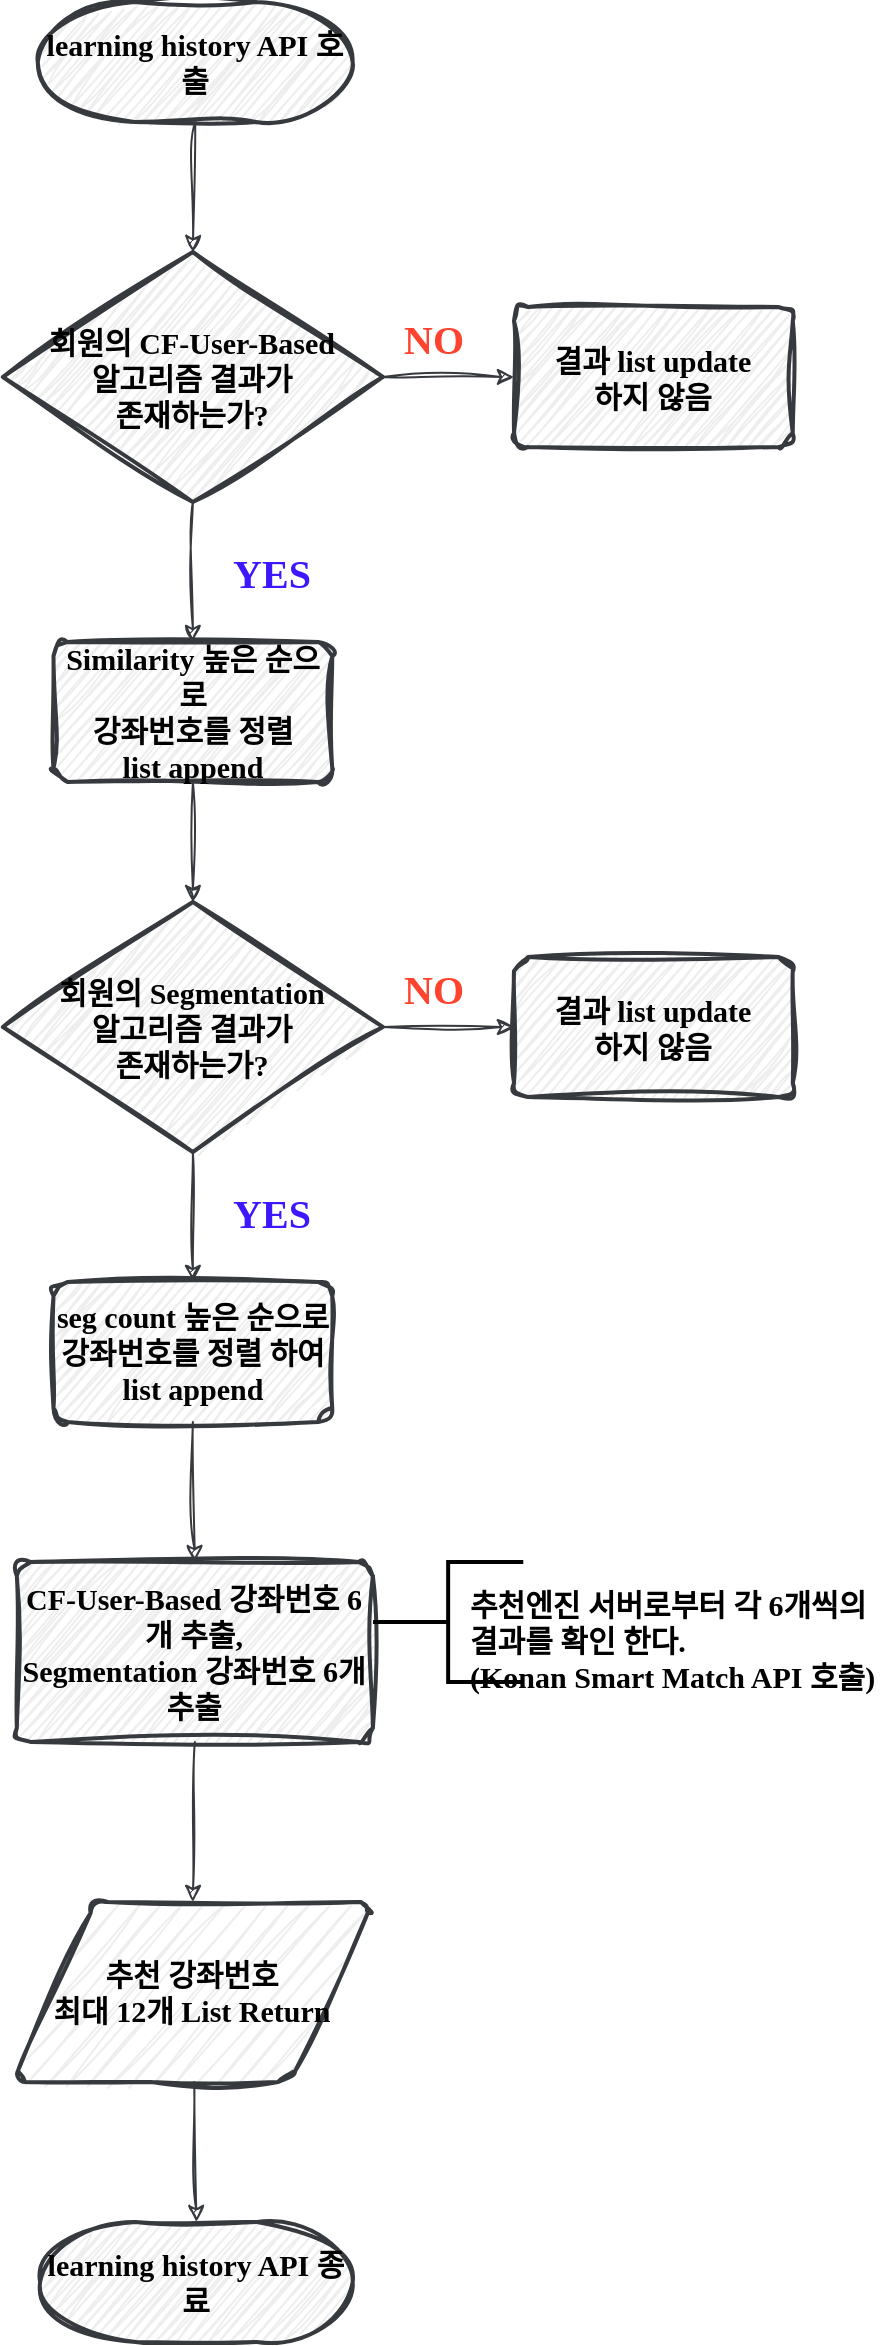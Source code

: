 <mxfile version="24.6.4" type="github">
  <diagram id="C5RBs43oDa-KdzZeNtuy" name="Page-1">
    <mxGraphModel dx="600" dy="2636" grid="1" gridSize="10" guides="1" tooltips="1" connect="1" arrows="1" fold="1" page="1" pageScale="1" pageWidth="827" pageHeight="1169" math="0" shadow="0">
      <root>
        <mxCell id="WIyWlLk6GJQsqaUBKTNV-0" />
        <mxCell id="WIyWlLk6GJQsqaUBKTNV-1" parent="WIyWlLk6GJQsqaUBKTNV-0" />
        <mxCell id="kCE3X-bR1YBws0et_Grn-0" value="learning history API 호출" style="strokeWidth=2;html=1;shape=mxgraph.flowchart.terminator;whiteSpace=wrap;sketch=1;hachureGap=4;jiggle=2;curveFitting=1;fontFamily=나눔손글씨 부장님 눈치체;labelBackgroundColor=none;fontStyle=1;fillColor=#eeeeee;strokeColor=#36393d;fontSize=15;" parent="WIyWlLk6GJQsqaUBKTNV-1" vertex="1">
          <mxGeometry x="35.9" y="-2300" width="157.42" height="60" as="geometry" />
        </mxCell>
        <mxCell id="kCE3X-bR1YBws0et_Grn-1" value="" style="endArrow=classic;html=1;rounded=0;sketch=1;hachureGap=4;jiggle=2;curveFitting=1;fontFamily=나눔손글씨 부장님 눈치체;exitX=0.5;exitY=1;exitDx=0;exitDy=0;exitPerimeter=0;entryX=0.5;entryY=0;entryDx=0;entryDy=0;entryPerimeter=0;fillColor=#eeeeee;strokeColor=#36393d;fontSize=15;fontStyle=1" parent="WIyWlLk6GJQsqaUBKTNV-1" source="kCE3X-bR1YBws0et_Grn-0" target="kCE3X-bR1YBws0et_Grn-2" edge="1">
          <mxGeometry width="50" height="50" relative="1" as="geometry">
            <mxPoint x="113.05" y="-2210" as="sourcePoint" />
            <mxPoint x="113.47" y="-2190" as="targetPoint" />
          </mxGeometry>
        </mxCell>
        <mxCell id="kCE3X-bR1YBws0et_Grn-2" value="회원의 CF-User-Based&lt;div style=&quot;font-size: 15px;&quot;&gt;알고리즘 결과가&lt;/div&gt;&lt;div style=&quot;font-size: 15px;&quot;&gt;존재하는가?&lt;/div&gt;" style="strokeWidth=2;html=1;shape=mxgraph.flowchart.decision;whiteSpace=wrap;sketch=1;hachureGap=4;jiggle=2;curveFitting=1;fontFamily=나눔손글씨 부장님 눈치체;fillColor=#eeeeee;strokeColor=#36393d;fontSize=15;fontStyle=1" parent="WIyWlLk6GJQsqaUBKTNV-1" vertex="1">
          <mxGeometry x="18.44" y="-2175" width="190" height="125" as="geometry" />
        </mxCell>
        <mxCell id="kCE3X-bR1YBws0et_Grn-3" value="" style="endArrow=classic;html=1;rounded=0;sketch=1;hachureGap=4;jiggle=2;curveFitting=1;fontFamily=나눔손글씨 부장님 눈치체;exitX=1;exitY=0.5;exitDx=0;exitDy=0;exitPerimeter=0;entryX=0;entryY=0.5;entryDx=0;entryDy=0;fillColor=#eeeeee;strokeColor=#36393d;fontSize=15;fontStyle=1" parent="WIyWlLk6GJQsqaUBKTNV-1" source="kCE3X-bR1YBws0et_Grn-2" target="kCE3X-bR1YBws0et_Grn-5" edge="1">
          <mxGeometry width="50" height="50" relative="1" as="geometry">
            <mxPoint x="378.47" y="-2100" as="sourcePoint" />
            <mxPoint x="254.72" y="-2130" as="targetPoint" />
          </mxGeometry>
        </mxCell>
        <mxCell id="kCE3X-bR1YBws0et_Grn-4" value="NO" style="text;html=1;align=center;verticalAlign=middle;whiteSpace=wrap;rounded=0;fontFamily=나눔손글씨 부장님 눈치체;fontSize=20;fillColor=none;fontStyle=1;fontColor=#FF432E;" parent="WIyWlLk6GJQsqaUBKTNV-1" vertex="1">
          <mxGeometry x="203.53" y="-2147.5" width="60" height="30" as="geometry" />
        </mxCell>
        <mxCell id="kCE3X-bR1YBws0et_Grn-5" value="&lt;div style=&quot;font-size: 15px;&quot;&gt;결과 list update&lt;/div&gt;&lt;div style=&quot;font-size: 15px;&quot;&gt;하지 않음&lt;/div&gt;" style="rounded=1;whiteSpace=wrap;html=1;absoluteArcSize=1;arcSize=14;strokeWidth=2;sketch=1;hachureGap=4;jiggle=2;curveFitting=1;fontFamily=나눔손글씨 부장님 눈치체;fillColor=#eeeeee;strokeColor=#36393d;fontSize=15;fontStyle=1" parent="WIyWlLk6GJQsqaUBKTNV-1" vertex="1">
          <mxGeometry x="274" y="-2147.5" width="139.38" height="70" as="geometry" />
        </mxCell>
        <mxCell id="kCE3X-bR1YBws0et_Grn-6" value="YES" style="text;html=1;align=center;verticalAlign=middle;whiteSpace=wrap;rounded=0;fontFamily=나눔손글씨 부장님 눈치체;fontSize=20;fillColor=none;fontStyle=1;fontColor=#3E17FF;" parent="WIyWlLk6GJQsqaUBKTNV-1" vertex="1">
          <mxGeometry x="123.13" y="-2030" width="60" height="30" as="geometry" />
        </mxCell>
        <mxCell id="kCE3X-bR1YBws0et_Grn-7" value="" style="endArrow=classic;html=1;rounded=0;sketch=1;hachureGap=4;jiggle=2;curveFitting=1;fontFamily=나눔손글씨 부장님 눈치체;exitX=0.5;exitY=1;exitDx=0;exitDy=0;exitPerimeter=0;fillColor=#eeeeee;strokeColor=#36393d;entryX=0.5;entryY=0;entryDx=0;entryDy=0;fontSize=15;fontStyle=1" parent="WIyWlLk6GJQsqaUBKTNV-1" source="kCE3X-bR1YBws0et_Grn-2" target="kCE3X-bR1YBws0et_Grn-8" edge="1">
          <mxGeometry width="50" height="50" relative="1" as="geometry">
            <mxPoint x="113.15" y="-2030" as="sourcePoint" />
            <mxPoint x="113" y="-1980" as="targetPoint" />
          </mxGeometry>
        </mxCell>
        <mxCell id="kCE3X-bR1YBws0et_Grn-8" value="&lt;div style=&quot;font-size: 15px;&quot;&gt;Similarity&amp;nbsp;&lt;span style=&quot;background-color: initial; font-size: 15px;&quot;&gt;높은 순으로&lt;/span&gt;&lt;/div&gt;&lt;div style=&quot;font-size: 15px;&quot;&gt;&lt;span style=&quot;background-color: initial; font-size: 15px;&quot;&gt;강좌번호를&amp;nbsp;&lt;/span&gt;&lt;span style=&quot;background-color: initial; font-size: 15px;&quot;&gt;정렬&lt;/span&gt;&lt;/div&gt;&lt;div style=&quot;font-size: 15px;&quot;&gt;list append&lt;/div&gt;" style="rounded=1;whiteSpace=wrap;html=1;absoluteArcSize=1;arcSize=14;strokeWidth=2;sketch=1;hachureGap=4;jiggle=2;curveFitting=1;fontFamily=나눔손글씨 부장님 눈치체;fillColor=#eeeeee;strokeColor=#36393d;fontSize=15;fontStyle=1" parent="WIyWlLk6GJQsqaUBKTNV-1" vertex="1">
          <mxGeometry x="43.75" y="-1980" width="139.38" height="70" as="geometry" />
        </mxCell>
        <mxCell id="kCE3X-bR1YBws0et_Grn-9" value="" style="endArrow=classic;html=1;rounded=0;sketch=1;hachureGap=4;jiggle=2;curveFitting=1;fontFamily=나눔손글씨 부장님 눈치체;exitX=0.5;exitY=1;exitDx=0;exitDy=0;fillColor=#eeeeee;strokeColor=#36393d;entryX=0.5;entryY=0;entryDx=0;entryDy=0;entryPerimeter=0;fontSize=15;fontStyle=1" parent="WIyWlLk6GJQsqaUBKTNV-1" source="kCE3X-bR1YBws0et_Grn-8" target="kCE3X-bR1YBws0et_Grn-10" edge="1">
          <mxGeometry width="50" height="50" relative="1" as="geometry">
            <mxPoint x="112.94" y="-1850" as="sourcePoint" />
            <mxPoint x="113" y="-1830" as="targetPoint" />
          </mxGeometry>
        </mxCell>
        <mxCell id="kCE3X-bR1YBws0et_Grn-10" value="회원의 Segmentation&lt;div style=&quot;font-size: 15px;&quot;&gt;알고리즘 결과가&lt;/div&gt;&lt;div style=&quot;font-size: 15px;&quot;&gt;존재하는가?&lt;/div&gt;" style="strokeWidth=2;html=1;shape=mxgraph.flowchart.decision;whiteSpace=wrap;sketch=1;hachureGap=4;jiggle=2;curveFitting=1;fontFamily=나눔손글씨 부장님 눈치체;fillColor=#eeeeee;strokeColor=#36393d;fontSize=15;fontStyle=1" parent="WIyWlLk6GJQsqaUBKTNV-1" vertex="1">
          <mxGeometry x="18.44" y="-1850" width="190" height="125" as="geometry" />
        </mxCell>
        <mxCell id="kCE3X-bR1YBws0et_Grn-11" value="&lt;div style=&quot;font-size: 15px;&quot;&gt;seg count&amp;nbsp;&lt;span style=&quot;background-color: initial; font-size: 15px;&quot;&gt;높은 순으로&lt;/span&gt;&lt;/div&gt;&lt;div style=&quot;font-size: 15px;&quot;&gt;&lt;span style=&quot;background-color: initial; font-size: 15px;&quot;&gt;강좌번호를&amp;nbsp;&lt;/span&gt;&lt;span style=&quot;background-color: initial; font-size: 15px;&quot;&gt;정렬 하여&lt;/span&gt;&lt;/div&gt;&lt;div style=&quot;font-size: 15px;&quot;&gt;list append&lt;/div&gt;" style="rounded=1;whiteSpace=wrap;html=1;absoluteArcSize=1;arcSize=14;strokeWidth=2;sketch=1;hachureGap=4;jiggle=2;curveFitting=1;fontFamily=나눔손글씨 부장님 눈치체;fillColor=#eeeeee;strokeColor=#36393d;fontSize=15;fontStyle=1" parent="WIyWlLk6GJQsqaUBKTNV-1" vertex="1">
          <mxGeometry x="43.75" y="-1660" width="139.38" height="70" as="geometry" />
        </mxCell>
        <mxCell id="kCE3X-bR1YBws0et_Grn-12" value="" style="endArrow=classic;html=1;rounded=0;sketch=1;hachureGap=4;jiggle=2;curveFitting=1;fontFamily=나눔손글씨 부장님 눈치체;exitX=0.5;exitY=1;exitDx=0;exitDy=0;fillColor=#eeeeee;strokeColor=#36393d;exitPerimeter=0;fontSize=15;fontStyle=1" parent="WIyWlLk6GJQsqaUBKTNV-1" source="kCE3X-bR1YBws0et_Grn-10" target="kCE3X-bR1YBws0et_Grn-11" edge="1">
          <mxGeometry width="50" height="50" relative="1" as="geometry">
            <mxPoint x="123" y="-1900" as="sourcePoint" />
            <mxPoint x="123" y="-1830" as="targetPoint" />
          </mxGeometry>
        </mxCell>
        <mxCell id="kCE3X-bR1YBws0et_Grn-14" value="" style="endArrow=classic;html=1;rounded=0;sketch=1;hachureGap=4;jiggle=2;curveFitting=1;fontFamily=나눔손글씨 부장님 눈치체;exitX=1;exitY=0.5;exitDx=0;exitDy=0;exitPerimeter=0;entryX=0;entryY=0.5;entryDx=0;entryDy=0;fillColor=#eeeeee;strokeColor=#36393d;fontSize=15;fontStyle=1" parent="WIyWlLk6GJQsqaUBKTNV-1" source="kCE3X-bR1YBws0et_Grn-10" target="kCE3X-bR1YBws0et_Grn-16" edge="1">
          <mxGeometry width="50" height="50" relative="1" as="geometry">
            <mxPoint x="218.47" y="-1934.5" as="sourcePoint" />
            <mxPoint x="265.19" y="-1952.5" as="targetPoint" />
          </mxGeometry>
        </mxCell>
        <mxCell id="kCE3X-bR1YBws0et_Grn-15" value="NO" style="text;html=1;align=center;verticalAlign=middle;whiteSpace=wrap;rounded=0;fontFamily=나눔손글씨 부장님 눈치체;fontSize=20;fillColor=none;fontStyle=1;fontColor=#FF432E;" parent="WIyWlLk6GJQsqaUBKTNV-1" vertex="1">
          <mxGeometry x="203.53" y="-1822.5" width="60" height="30" as="geometry" />
        </mxCell>
        <mxCell id="kCE3X-bR1YBws0et_Grn-16" value="&lt;div style=&quot;font-size: 15px;&quot;&gt;결과 list update&lt;/div&gt;&lt;div style=&quot;font-size: 15px;&quot;&gt;하지 않음&lt;/div&gt;" style="rounded=1;whiteSpace=wrap;html=1;absoluteArcSize=1;arcSize=14;strokeWidth=2;sketch=1;hachureGap=4;jiggle=2;curveFitting=1;fontFamily=나눔손글씨 부장님 눈치체;fillColor=#eeeeee;strokeColor=#36393d;fontSize=15;fontStyle=1" parent="WIyWlLk6GJQsqaUBKTNV-1" vertex="1">
          <mxGeometry x="274" y="-1822.5" width="139.38" height="70" as="geometry" />
        </mxCell>
        <mxCell id="kCE3X-bR1YBws0et_Grn-17" value="YES" style="text;html=1;align=center;verticalAlign=middle;whiteSpace=wrap;rounded=0;fontFamily=나눔손글씨 부장님 눈치체;fontSize=20;fillColor=none;fontStyle=1;fontColor=#3E17FF;" parent="WIyWlLk6GJQsqaUBKTNV-1" vertex="1">
          <mxGeometry x="123.13" y="-1710" width="60" height="30" as="geometry" />
        </mxCell>
        <mxCell id="kCE3X-bR1YBws0et_Grn-18" value="CF-User-Based 강좌번호 6개 추출,&lt;div style=&quot;font-size: 15px;&quot;&gt;Segmentation 강좌번호 6개 추출&lt;br style=&quot;font-size: 15px;&quot;&gt;&lt;/div&gt;" style="rounded=1;whiteSpace=wrap;html=1;absoluteArcSize=1;arcSize=14;strokeWidth=2;sketch=1;hachureGap=4;jiggle=2;curveFitting=1;fontFamily=나눔손글씨 부장님 눈치체;fillColor=#eeeeee;strokeColor=#36393d;fontSize=15;fontStyle=1" parent="WIyWlLk6GJQsqaUBKTNV-1" vertex="1">
          <mxGeometry x="25.41" y="-1520" width="178.03" height="90" as="geometry" />
        </mxCell>
        <mxCell id="kCE3X-bR1YBws0et_Grn-19" value="" style="endArrow=classic;html=1;rounded=0;sketch=1;hachureGap=4;jiggle=2;curveFitting=1;fontFamily=나눔손글씨 부장님 눈치체;exitX=0.5;exitY=1;exitDx=0;exitDy=0;fillColor=#eeeeee;strokeColor=#36393d;entryX=0.5;entryY=0;entryDx=0;entryDy=0;fontSize=15;fontStyle=1" parent="WIyWlLk6GJQsqaUBKTNV-1" source="kCE3X-bR1YBws0et_Grn-11" target="kCE3X-bR1YBws0et_Grn-18" edge="1">
          <mxGeometry width="50" height="50" relative="1" as="geometry">
            <mxPoint x="123" y="-1705" as="sourcePoint" />
            <mxPoint x="123" y="-1640" as="targetPoint" />
          </mxGeometry>
        </mxCell>
        <mxCell id="kCE3X-bR1YBws0et_Grn-22" value="" style="endArrow=classic;html=1;rounded=0;sketch=1;hachureGap=4;jiggle=2;curveFitting=1;fontFamily=나눔손글씨 부장님 눈치체;entryX=0.5;entryY=0;entryDx=0;entryDy=0;fillColor=#eeeeee;strokeColor=#36393d;entryPerimeter=0;fontSize=15;fontStyle=1" parent="WIyWlLk6GJQsqaUBKTNV-1" source="dnPxp3Yq9yOHqBuiGxyi-0" target="kCE3X-bR1YBws0et_Grn-24" edge="1">
          <mxGeometry width="50" height="50" relative="1" as="geometry">
            <mxPoint x="113.44" y="-1280" as="sourcePoint" />
            <mxPoint x="113.44" y="-1220" as="targetPoint" />
          </mxGeometry>
        </mxCell>
        <mxCell id="kCE3X-bR1YBws0et_Grn-23" value="" style="endArrow=classic;html=1;rounded=0;sketch=1;hachureGap=4;jiggle=2;curveFitting=1;fontFamily=나눔손글씨 부장님 눈치체;exitX=0.5;exitY=1;exitDx=0;exitDy=0;fillColor=#eeeeee;strokeColor=#36393d;entryX=0.5;entryY=0;entryDx=0;entryDy=0;fontSize=15;fontStyle=1" parent="WIyWlLk6GJQsqaUBKTNV-1" source="kCE3X-bR1YBws0et_Grn-18" target="dnPxp3Yq9yOHqBuiGxyi-0" edge="1">
          <mxGeometry width="50" height="50" relative="1" as="geometry">
            <mxPoint x="123" y="-1570" as="sourcePoint" />
            <mxPoint x="114.61" y="-1390" as="targetPoint" />
          </mxGeometry>
        </mxCell>
        <mxCell id="kCE3X-bR1YBws0et_Grn-24" value="learning history API 종료" style="strokeWidth=2;html=1;shape=mxgraph.flowchart.terminator;whiteSpace=wrap;sketch=1;hachureGap=4;jiggle=2;curveFitting=1;fontFamily=나눔손글씨 부장님 눈치체;labelBackgroundColor=none;fontStyle=1;fillColor=#eeeeee;strokeColor=#36393d;fontSize=15;" parent="WIyWlLk6GJQsqaUBKTNV-1" vertex="1">
          <mxGeometry x="37.07" y="-1190" width="156.25" height="60" as="geometry" />
        </mxCell>
        <mxCell id="dnPxp3Yq9yOHqBuiGxyi-0" value="&lt;span style=&quot;font-size: 15px;&quot;&gt;추천 강좌번호&lt;/span&gt;&lt;div style=&quot;font-size: 15px;&quot;&gt;최대 12개&amp;nbsp;&lt;span style=&quot;background-color: initial; font-size: 15px;&quot;&gt;List Return&lt;/span&gt;&lt;/div&gt;" style="shape=parallelogram;html=1;strokeWidth=2;perimeter=parallelogramPerimeter;whiteSpace=wrap;rounded=1;arcSize=12;size=0.23;fillColor=#eeeeee;strokeColor=#36393d;sketch=1;curveFitting=1;jiggle=2;fontFamily=나눔손글씨 부장님 눈치체;fontSize=15;fontStyle=1" parent="WIyWlLk6GJQsqaUBKTNV-1" vertex="1">
          <mxGeometry x="23.44" y="-1350" width="180" height="90" as="geometry" />
        </mxCell>
        <mxCell id="dnPxp3Yq9yOHqBuiGxyi-2" value="" style="strokeWidth=2;html=1;shape=mxgraph.flowchart.annotation_2;align=left;labelPosition=right;pointerEvents=1;fontFamily=나눔손글씨 부장님 눈치체;fontSize=15;fontStyle=1" parent="WIyWlLk6GJQsqaUBKTNV-1" vertex="1">
          <mxGeometry x="203.53" y="-1520" width="75.1" height="60" as="geometry" />
        </mxCell>
        <mxCell id="dnPxp3Yq9yOHqBuiGxyi-4" value="&lt;div style=&quot;font-size: 15px;&quot;&gt;&lt;span style=&quot;background-color: initial; font-size: 15px;&quot;&gt;추천엔진 서버로부터 각 6개씩의 결과를 확인 한다.&lt;/span&gt;&lt;/div&gt;&lt;div style=&quot;font-size: 15px;&quot;&gt;&lt;span&gt;&lt;span style=&quot;background-color: initial; font-size: 15px;&quot;&gt;(&lt;/span&gt;&lt;span style=&quot;background-color: initial; font-size: 15px;&quot;&gt;Konan Smart Match API 호출&lt;/span&gt;&lt;span style=&quot;background-color: initial; font-size: 15px;&quot;&gt;)&lt;/span&gt;&lt;/span&gt;&lt;/div&gt;" style="text;whiteSpace=wrap;html=1;align=left;fontFamily=나눔손글씨 부장님 눈치체;fontSize=15;fontStyle=1" parent="WIyWlLk6GJQsqaUBKTNV-1" vertex="1">
          <mxGeometry x="250.0" y="-1514" width="206.47" height="60" as="geometry" />
        </mxCell>
      </root>
    </mxGraphModel>
  </diagram>
</mxfile>
